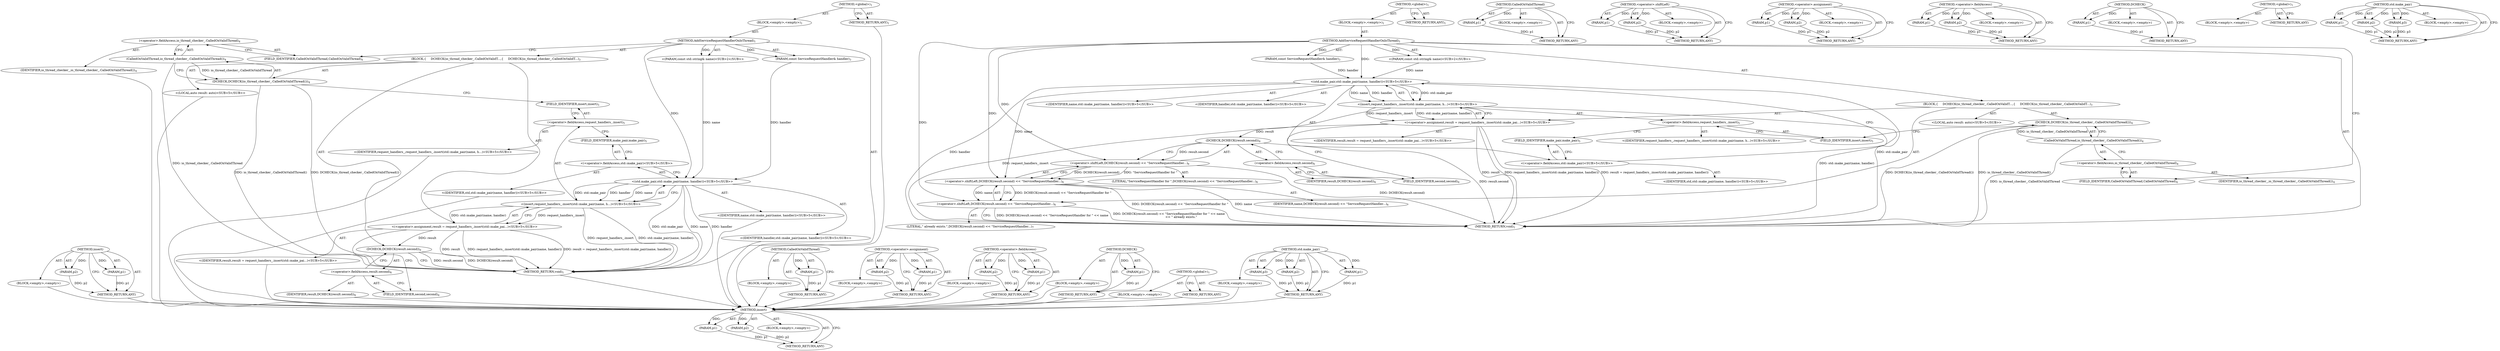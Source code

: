 digraph "std.make_pair" {
vulnerable_73 [label=<(METHOD,insert)>];
vulnerable_74 [label=<(PARAM,p1)>];
vulnerable_75 [label=<(PARAM,p2)>];
vulnerable_76 [label=<(BLOCK,&lt;empty&gt;,&lt;empty&gt;)>];
vulnerable_77 [label=<(METHOD_RETURN,ANY)>];
vulnerable_6 [label=<(METHOD,&lt;global&gt;)<SUB>1</SUB>>];
vulnerable_7 [label=<(BLOCK,&lt;empty&gt;,&lt;empty&gt;)<SUB>1</SUB>>];
vulnerable_8 [label=<(METHOD,AddServiceRequestHandlerOnIoThread)<SUB>1</SUB>>];
vulnerable_9 [label="<(PARAM,const std::string&amp; name)<SUB>2</SUB>>"];
vulnerable_10 [label=<(PARAM,const ServiceRequestHandler&amp; handler)<SUB>3</SUB>>];
vulnerable_11 [label=<(BLOCK,{
     DCHECK(io_thread_checker_.CalledOnValidT...,{
     DCHECK(io_thread_checker_.CalledOnValidT...)<SUB>3</SUB>>];
vulnerable_12 [label=<(DCHECK,DCHECK(io_thread_checker_.CalledOnValidThread()))<SUB>4</SUB>>];
vulnerable_13 [label=<(CalledOnValidThread,io_thread_checker_.CalledOnValidThread())<SUB>4</SUB>>];
vulnerable_14 [label=<(&lt;operator&gt;.fieldAccess,io_thread_checker_.CalledOnValidThread)<SUB>4</SUB>>];
vulnerable_15 [label=<(IDENTIFIER,io_thread_checker_,io_thread_checker_.CalledOnValidThread())<SUB>4</SUB>>];
vulnerable_16 [label=<(FIELD_IDENTIFIER,CalledOnValidThread,CalledOnValidThread)<SUB>4</SUB>>];
vulnerable_17 [label="<(LOCAL,auto result: auto)<SUB>5</SUB>>"];
vulnerable_18 [label="<(&lt;operator&gt;.assignment,result = request_handlers_.insert(std::make_pai...)<SUB>5</SUB>>"];
vulnerable_19 [label="<(IDENTIFIER,result,result = request_handlers_.insert(std::make_pai...)<SUB>5</SUB>>"];
vulnerable_20 [label="<(insert,request_handlers_.insert(std::make_pair(name, h...)<SUB>5</SUB>>"];
vulnerable_21 [label=<(&lt;operator&gt;.fieldAccess,request_handlers_.insert)<SUB>5</SUB>>];
vulnerable_22 [label="<(IDENTIFIER,request_handlers_,request_handlers_.insert(std::make_pair(name, h...)<SUB>5</SUB>>"];
vulnerable_23 [label=<(FIELD_IDENTIFIER,insert,insert)<SUB>5</SUB>>];
vulnerable_24 [label="<(std.make_pair,std::make_pair(name, handler))<SUB>5</SUB>>"];
vulnerable_25 [label="<(&lt;operator&gt;.fieldAccess,std::make_pair)<SUB>5</SUB>>"];
vulnerable_26 [label="<(IDENTIFIER,std,std::make_pair(name, handler))<SUB>5</SUB>>"];
vulnerable_27 [label=<(FIELD_IDENTIFIER,make_pair,make_pair)<SUB>5</SUB>>];
vulnerable_28 [label="<(IDENTIFIER,name,std::make_pair(name, handler))<SUB>5</SUB>>"];
vulnerable_29 [label="<(IDENTIFIER,handler,std::make_pair(name, handler))<SUB>5</SUB>>"];
vulnerable_30 [label=<(DCHECK,DCHECK(result.second))<SUB>6</SUB>>];
vulnerable_31 [label=<(&lt;operator&gt;.fieldAccess,result.second)<SUB>6</SUB>>];
vulnerable_32 [label=<(IDENTIFIER,result,DCHECK(result.second))<SUB>6</SUB>>];
vulnerable_33 [label=<(FIELD_IDENTIFIER,second,second)<SUB>6</SUB>>];
vulnerable_34 [label=<(METHOD_RETURN,void)<SUB>1</SUB>>];
vulnerable_36 [label=<(METHOD_RETURN,ANY)<SUB>1</SUB>>];
vulnerable_59 [label=<(METHOD,CalledOnValidThread)>];
vulnerable_60 [label=<(PARAM,p1)>];
vulnerable_61 [label=<(BLOCK,&lt;empty&gt;,&lt;empty&gt;)>];
vulnerable_62 [label=<(METHOD_RETURN,ANY)>];
vulnerable_68 [label=<(METHOD,&lt;operator&gt;.assignment)>];
vulnerable_69 [label=<(PARAM,p1)>];
vulnerable_70 [label=<(PARAM,p2)>];
vulnerable_71 [label=<(BLOCK,&lt;empty&gt;,&lt;empty&gt;)>];
vulnerable_72 [label=<(METHOD_RETURN,ANY)>];
vulnerable_63 [label=<(METHOD,&lt;operator&gt;.fieldAccess)>];
vulnerable_64 [label=<(PARAM,p1)>];
vulnerable_65 [label=<(PARAM,p2)>];
vulnerable_66 [label=<(BLOCK,&lt;empty&gt;,&lt;empty&gt;)>];
vulnerable_67 [label=<(METHOD_RETURN,ANY)>];
vulnerable_55 [label=<(METHOD,DCHECK)>];
vulnerable_56 [label=<(PARAM,p1)>];
vulnerable_57 [label=<(BLOCK,&lt;empty&gt;,&lt;empty&gt;)>];
vulnerable_58 [label=<(METHOD_RETURN,ANY)>];
vulnerable_49 [label=<(METHOD,&lt;global&gt;)<SUB>1</SUB>>];
vulnerable_50 [label=<(BLOCK,&lt;empty&gt;,&lt;empty&gt;)>];
vulnerable_51 [label=<(METHOD_RETURN,ANY)>];
vulnerable_78 [label=<(METHOD,std.make_pair)>];
vulnerable_79 [label=<(PARAM,p1)>];
vulnerable_80 [label=<(PARAM,p2)>];
vulnerable_81 [label=<(PARAM,p3)>];
vulnerable_82 [label=<(BLOCK,&lt;empty&gt;,&lt;empty&gt;)>];
vulnerable_83 [label=<(METHOD_RETURN,ANY)>];
fixed_83 [label=<(METHOD,insert)>];
fixed_84 [label=<(PARAM,p1)>];
fixed_85 [label=<(PARAM,p2)>];
fixed_86 [label=<(BLOCK,&lt;empty&gt;,&lt;empty&gt;)>];
fixed_87 [label=<(METHOD_RETURN,ANY)>];
fixed_6 [label=<(METHOD,&lt;global&gt;)<SUB>1</SUB>>];
fixed_7 [label=<(BLOCK,&lt;empty&gt;,&lt;empty&gt;)<SUB>1</SUB>>];
fixed_8 [label=<(METHOD,AddServiceRequestHandlerOnIoThread)<SUB>1</SUB>>];
fixed_9 [label="<(PARAM,const std::string&amp; name)<SUB>2</SUB>>"];
fixed_10 [label=<(PARAM,const ServiceRequestHandler&amp; handler)<SUB>3</SUB>>];
fixed_11 [label=<(BLOCK,{
     DCHECK(io_thread_checker_.CalledOnValidT...,{
     DCHECK(io_thread_checker_.CalledOnValidT...)<SUB>3</SUB>>];
fixed_12 [label=<(DCHECK,DCHECK(io_thread_checker_.CalledOnValidThread()))<SUB>4</SUB>>];
fixed_13 [label=<(CalledOnValidThread,io_thread_checker_.CalledOnValidThread())<SUB>4</SUB>>];
fixed_14 [label=<(&lt;operator&gt;.fieldAccess,io_thread_checker_.CalledOnValidThread)<SUB>4</SUB>>];
fixed_15 [label=<(IDENTIFIER,io_thread_checker_,io_thread_checker_.CalledOnValidThread())<SUB>4</SUB>>];
fixed_16 [label=<(FIELD_IDENTIFIER,CalledOnValidThread,CalledOnValidThread)<SUB>4</SUB>>];
fixed_17 [label="<(LOCAL,auto result: auto)<SUB>5</SUB>>"];
fixed_18 [label="<(&lt;operator&gt;.assignment,result = request_handlers_.insert(std::make_pai...)<SUB>5</SUB>>"];
fixed_19 [label="<(IDENTIFIER,result,result = request_handlers_.insert(std::make_pai...)<SUB>5</SUB>>"];
fixed_20 [label="<(insert,request_handlers_.insert(std::make_pair(name, h...)<SUB>5</SUB>>"];
fixed_21 [label=<(&lt;operator&gt;.fieldAccess,request_handlers_.insert)<SUB>5</SUB>>];
fixed_22 [label="<(IDENTIFIER,request_handlers_,request_handlers_.insert(std::make_pair(name, h...)<SUB>5</SUB>>"];
fixed_23 [label=<(FIELD_IDENTIFIER,insert,insert)<SUB>5</SUB>>];
fixed_24 [label="<(std.make_pair,std::make_pair(name, handler))<SUB>5</SUB>>"];
fixed_25 [label="<(&lt;operator&gt;.fieldAccess,std::make_pair)<SUB>5</SUB>>"];
fixed_26 [label="<(IDENTIFIER,std,std::make_pair(name, handler))<SUB>5</SUB>>"];
fixed_27 [label=<(FIELD_IDENTIFIER,make_pair,make_pair)<SUB>5</SUB>>];
fixed_28 [label="<(IDENTIFIER,name,std::make_pair(name, handler))<SUB>5</SUB>>"];
fixed_29 [label="<(IDENTIFIER,handler,std::make_pair(name, handler))<SUB>5</SUB>>"];
fixed_30 [label=<(&lt;operator&gt;.shiftLeft,DCHECK(result.second) &lt;&lt; &quot;ServiceRequestHandler...)<SUB>6</SUB>>];
fixed_31 [label=<(&lt;operator&gt;.shiftLeft,DCHECK(result.second) &lt;&lt; &quot;ServiceRequestHandler...)<SUB>6</SUB>>];
fixed_32 [label=<(&lt;operator&gt;.shiftLeft,DCHECK(result.second) &lt;&lt; &quot;ServiceRequestHandler...)<SUB>6</SUB>>];
fixed_33 [label=<(DCHECK,DCHECK(result.second))<SUB>6</SUB>>];
fixed_34 [label=<(&lt;operator&gt;.fieldAccess,result.second)<SUB>6</SUB>>];
fixed_35 [label=<(IDENTIFIER,result,DCHECK(result.second))<SUB>6</SUB>>];
fixed_36 [label=<(FIELD_IDENTIFIER,second,second)<SUB>6</SUB>>];
fixed_37 [label=<(LITERAL,&quot;ServiceRequestHandler for &quot;,DCHECK(result.second) &lt;&lt; &quot;ServiceRequestHandler...)<SUB>6</SUB>>];
fixed_38 [label=<(IDENTIFIER,name,DCHECK(result.second) &lt;&lt; &quot;ServiceRequestHandler...)<SUB>6</SUB>>];
fixed_39 [label=<(LITERAL,&quot; already exists.&quot;,DCHECK(result.second) &lt;&lt; &quot;ServiceRequestHandler...)<SUB>7</SUB>>];
fixed_40 [label=<(METHOD_RETURN,void)<SUB>1</SUB>>];
fixed_42 [label=<(METHOD_RETURN,ANY)<SUB>1</SUB>>];
fixed_69 [label=<(METHOD,CalledOnValidThread)>];
fixed_70 [label=<(PARAM,p1)>];
fixed_71 [label=<(BLOCK,&lt;empty&gt;,&lt;empty&gt;)>];
fixed_72 [label=<(METHOD_RETURN,ANY)>];
fixed_94 [label=<(METHOD,&lt;operator&gt;.shiftLeft)>];
fixed_95 [label=<(PARAM,p1)>];
fixed_96 [label=<(PARAM,p2)>];
fixed_97 [label=<(BLOCK,&lt;empty&gt;,&lt;empty&gt;)>];
fixed_98 [label=<(METHOD_RETURN,ANY)>];
fixed_78 [label=<(METHOD,&lt;operator&gt;.assignment)>];
fixed_79 [label=<(PARAM,p1)>];
fixed_80 [label=<(PARAM,p2)>];
fixed_81 [label=<(BLOCK,&lt;empty&gt;,&lt;empty&gt;)>];
fixed_82 [label=<(METHOD_RETURN,ANY)>];
fixed_73 [label=<(METHOD,&lt;operator&gt;.fieldAccess)>];
fixed_74 [label=<(PARAM,p1)>];
fixed_75 [label=<(PARAM,p2)>];
fixed_76 [label=<(BLOCK,&lt;empty&gt;,&lt;empty&gt;)>];
fixed_77 [label=<(METHOD_RETURN,ANY)>];
fixed_65 [label=<(METHOD,DCHECK)>];
fixed_66 [label=<(PARAM,p1)>];
fixed_67 [label=<(BLOCK,&lt;empty&gt;,&lt;empty&gt;)>];
fixed_68 [label=<(METHOD_RETURN,ANY)>];
fixed_59 [label=<(METHOD,&lt;global&gt;)<SUB>1</SUB>>];
fixed_60 [label=<(BLOCK,&lt;empty&gt;,&lt;empty&gt;)>];
fixed_61 [label=<(METHOD_RETURN,ANY)>];
fixed_88 [label=<(METHOD,std.make_pair)>];
fixed_89 [label=<(PARAM,p1)>];
fixed_90 [label=<(PARAM,p2)>];
fixed_91 [label=<(PARAM,p3)>];
fixed_92 [label=<(BLOCK,&lt;empty&gt;,&lt;empty&gt;)>];
fixed_93 [label=<(METHOD_RETURN,ANY)>];
vulnerable_73 -> vulnerable_74  [key=0, label="AST: "];
vulnerable_73 -> vulnerable_74  [key=1, label="DDG: "];
vulnerable_73 -> vulnerable_76  [key=0, label="AST: "];
vulnerable_73 -> vulnerable_75  [key=0, label="AST: "];
vulnerable_73 -> vulnerable_75  [key=1, label="DDG: "];
vulnerable_73 -> vulnerable_77  [key=0, label="AST: "];
vulnerable_73 -> vulnerable_77  [key=1, label="CFG: "];
vulnerable_74 -> vulnerable_77  [key=0, label="DDG: p1"];
vulnerable_75 -> vulnerable_77  [key=0, label="DDG: p2"];
vulnerable_76 -> fixed_83  [key=0];
vulnerable_77 -> fixed_83  [key=0];
vulnerable_6 -> vulnerable_7  [key=0, label="AST: "];
vulnerable_6 -> vulnerable_36  [key=0, label="AST: "];
vulnerable_6 -> vulnerable_36  [key=1, label="CFG: "];
vulnerable_7 -> vulnerable_8  [key=0, label="AST: "];
vulnerable_8 -> vulnerable_9  [key=0, label="AST: "];
vulnerable_8 -> vulnerable_9  [key=1, label="DDG: "];
vulnerable_8 -> vulnerable_10  [key=0, label="AST: "];
vulnerable_8 -> vulnerable_10  [key=1, label="DDG: "];
vulnerable_8 -> vulnerable_11  [key=0, label="AST: "];
vulnerable_8 -> vulnerable_34  [key=0, label="AST: "];
vulnerable_8 -> vulnerable_16  [key=0, label="CFG: "];
vulnerable_8 -> vulnerable_24  [key=0, label="DDG: "];
vulnerable_9 -> vulnerable_24  [key=0, label="DDG: name"];
vulnerable_10 -> vulnerable_24  [key=0, label="DDG: handler"];
vulnerable_11 -> vulnerable_12  [key=0, label="AST: "];
vulnerable_11 -> vulnerable_17  [key=0, label="AST: "];
vulnerable_11 -> vulnerable_18  [key=0, label="AST: "];
vulnerable_11 -> vulnerable_30  [key=0, label="AST: "];
vulnerable_12 -> vulnerable_13  [key=0, label="AST: "];
vulnerable_12 -> vulnerable_23  [key=0, label="CFG: "];
vulnerable_12 -> vulnerable_34  [key=0, label="DDG: io_thread_checker_.CalledOnValidThread()"];
vulnerable_12 -> vulnerable_34  [key=1, label="DDG: DCHECK(io_thread_checker_.CalledOnValidThread())"];
vulnerable_13 -> vulnerable_14  [key=0, label="AST: "];
vulnerable_13 -> vulnerable_12  [key=0, label="CFG: "];
vulnerable_13 -> vulnerable_12  [key=1, label="DDG: io_thread_checker_.CalledOnValidThread"];
vulnerable_13 -> vulnerable_34  [key=0, label="DDG: io_thread_checker_.CalledOnValidThread"];
vulnerable_14 -> vulnerable_15  [key=0, label="AST: "];
vulnerable_14 -> vulnerable_16  [key=0, label="AST: "];
vulnerable_14 -> vulnerable_13  [key=0, label="CFG: "];
vulnerable_15 -> fixed_83  [key=0];
vulnerable_16 -> vulnerable_14  [key=0, label="CFG: "];
vulnerable_17 -> fixed_83  [key=0];
vulnerable_18 -> vulnerable_19  [key=0, label="AST: "];
vulnerable_18 -> vulnerable_20  [key=0, label="AST: "];
vulnerable_18 -> vulnerable_33  [key=0, label="CFG: "];
vulnerable_18 -> vulnerable_34  [key=0, label="DDG: result"];
vulnerable_18 -> vulnerable_34  [key=1, label="DDG: request_handlers_.insert(std::make_pair(name, handler))"];
vulnerable_18 -> vulnerable_34  [key=2, label="DDG: result = request_handlers_.insert(std::make_pair(name, handler))"];
vulnerable_18 -> vulnerable_30  [key=0, label="DDG: result"];
vulnerable_19 -> fixed_83  [key=0];
vulnerable_20 -> vulnerable_21  [key=0, label="AST: "];
vulnerable_20 -> vulnerable_24  [key=0, label="AST: "];
vulnerable_20 -> vulnerable_18  [key=0, label="CFG: "];
vulnerable_20 -> vulnerable_18  [key=1, label="DDG: request_handlers_.insert"];
vulnerable_20 -> vulnerable_18  [key=2, label="DDG: std::make_pair(name, handler)"];
vulnerable_20 -> vulnerable_34  [key=0, label="DDG: request_handlers_.insert"];
vulnerable_20 -> vulnerable_34  [key=1, label="DDG: std::make_pair(name, handler)"];
vulnerable_21 -> vulnerable_22  [key=0, label="AST: "];
vulnerable_21 -> vulnerable_23  [key=0, label="AST: "];
vulnerable_21 -> vulnerable_27  [key=0, label="CFG: "];
vulnerable_22 -> fixed_83  [key=0];
vulnerable_23 -> vulnerable_21  [key=0, label="CFG: "];
vulnerable_24 -> vulnerable_25  [key=0, label="AST: "];
vulnerable_24 -> vulnerable_28  [key=0, label="AST: "];
vulnerable_24 -> vulnerable_29  [key=0, label="AST: "];
vulnerable_24 -> vulnerable_20  [key=0, label="CFG: "];
vulnerable_24 -> vulnerable_20  [key=1, label="DDG: std::make_pair"];
vulnerable_24 -> vulnerable_20  [key=2, label="DDG: name"];
vulnerable_24 -> vulnerable_20  [key=3, label="DDG: handler"];
vulnerable_24 -> vulnerable_34  [key=0, label="DDG: std::make_pair"];
vulnerable_24 -> vulnerable_34  [key=1, label="DDG: name"];
vulnerable_24 -> vulnerable_34  [key=2, label="DDG: handler"];
vulnerable_25 -> vulnerable_26  [key=0, label="AST: "];
vulnerable_25 -> vulnerable_27  [key=0, label="AST: "];
vulnerable_25 -> vulnerable_24  [key=0, label="CFG: "];
vulnerable_26 -> fixed_83  [key=0];
vulnerable_27 -> vulnerable_25  [key=0, label="CFG: "];
vulnerable_28 -> fixed_83  [key=0];
vulnerable_29 -> fixed_83  [key=0];
vulnerable_30 -> vulnerable_31  [key=0, label="AST: "];
vulnerable_30 -> vulnerable_34  [key=0, label="CFG: "];
vulnerable_30 -> vulnerable_34  [key=1, label="DDG: result.second"];
vulnerable_30 -> vulnerable_34  [key=2, label="DDG: DCHECK(result.second)"];
vulnerable_31 -> vulnerable_32  [key=0, label="AST: "];
vulnerable_31 -> vulnerable_33  [key=0, label="AST: "];
vulnerable_31 -> vulnerable_30  [key=0, label="CFG: "];
vulnerable_32 -> fixed_83  [key=0];
vulnerable_33 -> vulnerable_31  [key=0, label="CFG: "];
vulnerable_34 -> fixed_83  [key=0];
vulnerable_36 -> fixed_83  [key=0];
vulnerable_59 -> vulnerable_60  [key=0, label="AST: "];
vulnerable_59 -> vulnerable_60  [key=1, label="DDG: "];
vulnerable_59 -> vulnerable_61  [key=0, label="AST: "];
vulnerable_59 -> vulnerable_62  [key=0, label="AST: "];
vulnerable_59 -> vulnerable_62  [key=1, label="CFG: "];
vulnerable_60 -> vulnerable_62  [key=0, label="DDG: p1"];
vulnerable_61 -> fixed_83  [key=0];
vulnerable_62 -> fixed_83  [key=0];
vulnerable_68 -> vulnerable_69  [key=0, label="AST: "];
vulnerable_68 -> vulnerable_69  [key=1, label="DDG: "];
vulnerable_68 -> vulnerable_71  [key=0, label="AST: "];
vulnerable_68 -> vulnerable_70  [key=0, label="AST: "];
vulnerable_68 -> vulnerable_70  [key=1, label="DDG: "];
vulnerable_68 -> vulnerable_72  [key=0, label="AST: "];
vulnerable_68 -> vulnerable_72  [key=1, label="CFG: "];
vulnerable_69 -> vulnerable_72  [key=0, label="DDG: p1"];
vulnerable_70 -> vulnerable_72  [key=0, label="DDG: p2"];
vulnerable_71 -> fixed_83  [key=0];
vulnerable_72 -> fixed_83  [key=0];
vulnerable_63 -> vulnerable_64  [key=0, label="AST: "];
vulnerable_63 -> vulnerable_64  [key=1, label="DDG: "];
vulnerable_63 -> vulnerable_66  [key=0, label="AST: "];
vulnerable_63 -> vulnerable_65  [key=0, label="AST: "];
vulnerable_63 -> vulnerable_65  [key=1, label="DDG: "];
vulnerable_63 -> vulnerable_67  [key=0, label="AST: "];
vulnerable_63 -> vulnerable_67  [key=1, label="CFG: "];
vulnerable_64 -> vulnerable_67  [key=0, label="DDG: p1"];
vulnerable_65 -> vulnerable_67  [key=0, label="DDG: p2"];
vulnerable_66 -> fixed_83  [key=0];
vulnerable_67 -> fixed_83  [key=0];
vulnerable_55 -> vulnerable_56  [key=0, label="AST: "];
vulnerable_55 -> vulnerable_56  [key=1, label="DDG: "];
vulnerable_55 -> vulnerable_57  [key=0, label="AST: "];
vulnerable_55 -> vulnerable_58  [key=0, label="AST: "];
vulnerable_55 -> vulnerable_58  [key=1, label="CFG: "];
vulnerable_56 -> vulnerable_58  [key=0, label="DDG: p1"];
vulnerable_57 -> fixed_83  [key=0];
vulnerable_58 -> fixed_83  [key=0];
vulnerable_49 -> vulnerable_50  [key=0, label="AST: "];
vulnerable_49 -> vulnerable_51  [key=0, label="AST: "];
vulnerable_49 -> vulnerable_51  [key=1, label="CFG: "];
vulnerable_50 -> fixed_83  [key=0];
vulnerable_51 -> fixed_83  [key=0];
vulnerable_78 -> vulnerable_79  [key=0, label="AST: "];
vulnerable_78 -> vulnerable_79  [key=1, label="DDG: "];
vulnerable_78 -> vulnerable_82  [key=0, label="AST: "];
vulnerable_78 -> vulnerable_80  [key=0, label="AST: "];
vulnerable_78 -> vulnerable_80  [key=1, label="DDG: "];
vulnerable_78 -> vulnerable_83  [key=0, label="AST: "];
vulnerable_78 -> vulnerable_83  [key=1, label="CFG: "];
vulnerable_78 -> vulnerable_81  [key=0, label="AST: "];
vulnerable_78 -> vulnerable_81  [key=1, label="DDG: "];
vulnerable_79 -> vulnerable_83  [key=0, label="DDG: p1"];
vulnerable_80 -> vulnerable_83  [key=0, label="DDG: p2"];
vulnerable_81 -> vulnerable_83  [key=0, label="DDG: p3"];
vulnerable_82 -> fixed_83  [key=0];
vulnerable_83 -> fixed_83  [key=0];
fixed_83 -> fixed_84  [key=0, label="AST: "];
fixed_83 -> fixed_84  [key=1, label="DDG: "];
fixed_83 -> fixed_86  [key=0, label="AST: "];
fixed_83 -> fixed_85  [key=0, label="AST: "];
fixed_83 -> fixed_85  [key=1, label="DDG: "];
fixed_83 -> fixed_87  [key=0, label="AST: "];
fixed_83 -> fixed_87  [key=1, label="CFG: "];
fixed_84 -> fixed_87  [key=0, label="DDG: p1"];
fixed_85 -> fixed_87  [key=0, label="DDG: p2"];
fixed_6 -> fixed_7  [key=0, label="AST: "];
fixed_6 -> fixed_42  [key=0, label="AST: "];
fixed_6 -> fixed_42  [key=1, label="CFG: "];
fixed_7 -> fixed_8  [key=0, label="AST: "];
fixed_8 -> fixed_9  [key=0, label="AST: "];
fixed_8 -> fixed_9  [key=1, label="DDG: "];
fixed_8 -> fixed_10  [key=0, label="AST: "];
fixed_8 -> fixed_10  [key=1, label="DDG: "];
fixed_8 -> fixed_11  [key=0, label="AST: "];
fixed_8 -> fixed_40  [key=0, label="AST: "];
fixed_8 -> fixed_16  [key=0, label="CFG: "];
fixed_8 -> fixed_30  [key=0, label="DDG: "];
fixed_8 -> fixed_31  [key=0, label="DDG: "];
fixed_8 -> fixed_24  [key=0, label="DDG: "];
fixed_8 -> fixed_32  [key=0, label="DDG: "];
fixed_9 -> fixed_24  [key=0, label="DDG: name"];
fixed_10 -> fixed_24  [key=0, label="DDG: handler"];
fixed_11 -> fixed_12  [key=0, label="AST: "];
fixed_11 -> fixed_17  [key=0, label="AST: "];
fixed_11 -> fixed_18  [key=0, label="AST: "];
fixed_11 -> fixed_30  [key=0, label="AST: "];
fixed_12 -> fixed_13  [key=0, label="AST: "];
fixed_12 -> fixed_23  [key=0, label="CFG: "];
fixed_12 -> fixed_40  [key=0, label="DDG: io_thread_checker_.CalledOnValidThread()"];
fixed_12 -> fixed_40  [key=1, label="DDG: DCHECK(io_thread_checker_.CalledOnValidThread())"];
fixed_13 -> fixed_14  [key=0, label="AST: "];
fixed_13 -> fixed_12  [key=0, label="CFG: "];
fixed_13 -> fixed_12  [key=1, label="DDG: io_thread_checker_.CalledOnValidThread"];
fixed_13 -> fixed_40  [key=0, label="DDG: io_thread_checker_.CalledOnValidThread"];
fixed_14 -> fixed_15  [key=0, label="AST: "];
fixed_14 -> fixed_16  [key=0, label="AST: "];
fixed_14 -> fixed_13  [key=0, label="CFG: "];
fixed_16 -> fixed_14  [key=0, label="CFG: "];
fixed_18 -> fixed_19  [key=0, label="AST: "];
fixed_18 -> fixed_20  [key=0, label="AST: "];
fixed_18 -> fixed_36  [key=0, label="CFG: "];
fixed_18 -> fixed_40  [key=0, label="DDG: result"];
fixed_18 -> fixed_40  [key=1, label="DDG: request_handlers_.insert(std::make_pair(name, handler))"];
fixed_18 -> fixed_40  [key=2, label="DDG: result = request_handlers_.insert(std::make_pair(name, handler))"];
fixed_18 -> fixed_33  [key=0, label="DDG: result"];
fixed_20 -> fixed_21  [key=0, label="AST: "];
fixed_20 -> fixed_24  [key=0, label="AST: "];
fixed_20 -> fixed_18  [key=0, label="CFG: "];
fixed_20 -> fixed_18  [key=1, label="DDG: request_handlers_.insert"];
fixed_20 -> fixed_18  [key=2, label="DDG: std::make_pair(name, handler)"];
fixed_20 -> fixed_40  [key=0, label="DDG: request_handlers_.insert"];
fixed_20 -> fixed_40  [key=1, label="DDG: std::make_pair(name, handler)"];
fixed_21 -> fixed_22  [key=0, label="AST: "];
fixed_21 -> fixed_23  [key=0, label="AST: "];
fixed_21 -> fixed_27  [key=0, label="CFG: "];
fixed_23 -> fixed_21  [key=0, label="CFG: "];
fixed_24 -> fixed_25  [key=0, label="AST: "];
fixed_24 -> fixed_28  [key=0, label="AST: "];
fixed_24 -> fixed_29  [key=0, label="AST: "];
fixed_24 -> fixed_20  [key=0, label="CFG: "];
fixed_24 -> fixed_20  [key=1, label="DDG: std::make_pair"];
fixed_24 -> fixed_20  [key=2, label="DDG: name"];
fixed_24 -> fixed_20  [key=3, label="DDG: handler"];
fixed_24 -> fixed_40  [key=0, label="DDG: std::make_pair"];
fixed_24 -> fixed_40  [key=1, label="DDG: handler"];
fixed_24 -> fixed_31  [key=0, label="DDG: name"];
fixed_25 -> fixed_26  [key=0, label="AST: "];
fixed_25 -> fixed_27  [key=0, label="AST: "];
fixed_25 -> fixed_24  [key=0, label="CFG: "];
fixed_27 -> fixed_25  [key=0, label="CFG: "];
fixed_30 -> fixed_31  [key=0, label="AST: "];
fixed_30 -> fixed_39  [key=0, label="AST: "];
fixed_30 -> fixed_40  [key=0, label="CFG: "];
fixed_30 -> fixed_40  [key=1, label="DDG: DCHECK(result.second) &lt;&lt; &quot;ServiceRequestHandler for &quot; &lt;&lt; name"];
fixed_30 -> fixed_40  [key=2, label="DDG: DCHECK(result.second) &lt;&lt; &quot;ServiceRequestHandler for &quot; &lt;&lt; name
                          &lt;&lt; &quot; already exists.&quot;"];
fixed_31 -> fixed_32  [key=0, label="AST: "];
fixed_31 -> fixed_38  [key=0, label="AST: "];
fixed_31 -> fixed_30  [key=0, label="CFG: "];
fixed_31 -> fixed_30  [key=1, label="DDG: DCHECK(result.second) &lt;&lt; &quot;ServiceRequestHandler for &quot;"];
fixed_31 -> fixed_30  [key=2, label="DDG: name"];
fixed_31 -> fixed_40  [key=0, label="DDG: DCHECK(result.second) &lt;&lt; &quot;ServiceRequestHandler for &quot;"];
fixed_31 -> fixed_40  [key=1, label="DDG: name"];
fixed_32 -> fixed_33  [key=0, label="AST: "];
fixed_32 -> fixed_37  [key=0, label="AST: "];
fixed_32 -> fixed_31  [key=0, label="CFG: "];
fixed_32 -> fixed_31  [key=1, label="DDG: DCHECK(result.second)"];
fixed_32 -> fixed_31  [key=2, label="DDG: &quot;ServiceRequestHandler for &quot;"];
fixed_32 -> fixed_40  [key=0, label="DDG: DCHECK(result.second)"];
fixed_33 -> fixed_34  [key=0, label="AST: "];
fixed_33 -> fixed_32  [key=0, label="CFG: "];
fixed_33 -> fixed_32  [key=1, label="DDG: result.second"];
fixed_33 -> fixed_40  [key=0, label="DDG: result.second"];
fixed_34 -> fixed_35  [key=0, label="AST: "];
fixed_34 -> fixed_36  [key=0, label="AST: "];
fixed_34 -> fixed_33  [key=0, label="CFG: "];
fixed_36 -> fixed_34  [key=0, label="CFG: "];
fixed_69 -> fixed_70  [key=0, label="AST: "];
fixed_69 -> fixed_70  [key=1, label="DDG: "];
fixed_69 -> fixed_71  [key=0, label="AST: "];
fixed_69 -> fixed_72  [key=0, label="AST: "];
fixed_69 -> fixed_72  [key=1, label="CFG: "];
fixed_70 -> fixed_72  [key=0, label="DDG: p1"];
fixed_94 -> fixed_95  [key=0, label="AST: "];
fixed_94 -> fixed_95  [key=1, label="DDG: "];
fixed_94 -> fixed_97  [key=0, label="AST: "];
fixed_94 -> fixed_96  [key=0, label="AST: "];
fixed_94 -> fixed_96  [key=1, label="DDG: "];
fixed_94 -> fixed_98  [key=0, label="AST: "];
fixed_94 -> fixed_98  [key=1, label="CFG: "];
fixed_95 -> fixed_98  [key=0, label="DDG: p1"];
fixed_96 -> fixed_98  [key=0, label="DDG: p2"];
fixed_78 -> fixed_79  [key=0, label="AST: "];
fixed_78 -> fixed_79  [key=1, label="DDG: "];
fixed_78 -> fixed_81  [key=0, label="AST: "];
fixed_78 -> fixed_80  [key=0, label="AST: "];
fixed_78 -> fixed_80  [key=1, label="DDG: "];
fixed_78 -> fixed_82  [key=0, label="AST: "];
fixed_78 -> fixed_82  [key=1, label="CFG: "];
fixed_79 -> fixed_82  [key=0, label="DDG: p1"];
fixed_80 -> fixed_82  [key=0, label="DDG: p2"];
fixed_73 -> fixed_74  [key=0, label="AST: "];
fixed_73 -> fixed_74  [key=1, label="DDG: "];
fixed_73 -> fixed_76  [key=0, label="AST: "];
fixed_73 -> fixed_75  [key=0, label="AST: "];
fixed_73 -> fixed_75  [key=1, label="DDG: "];
fixed_73 -> fixed_77  [key=0, label="AST: "];
fixed_73 -> fixed_77  [key=1, label="CFG: "];
fixed_74 -> fixed_77  [key=0, label="DDG: p1"];
fixed_75 -> fixed_77  [key=0, label="DDG: p2"];
fixed_65 -> fixed_66  [key=0, label="AST: "];
fixed_65 -> fixed_66  [key=1, label="DDG: "];
fixed_65 -> fixed_67  [key=0, label="AST: "];
fixed_65 -> fixed_68  [key=0, label="AST: "];
fixed_65 -> fixed_68  [key=1, label="CFG: "];
fixed_66 -> fixed_68  [key=0, label="DDG: p1"];
fixed_59 -> fixed_60  [key=0, label="AST: "];
fixed_59 -> fixed_61  [key=0, label="AST: "];
fixed_59 -> fixed_61  [key=1, label="CFG: "];
fixed_88 -> fixed_89  [key=0, label="AST: "];
fixed_88 -> fixed_89  [key=1, label="DDG: "];
fixed_88 -> fixed_92  [key=0, label="AST: "];
fixed_88 -> fixed_90  [key=0, label="AST: "];
fixed_88 -> fixed_90  [key=1, label="DDG: "];
fixed_88 -> fixed_93  [key=0, label="AST: "];
fixed_88 -> fixed_93  [key=1, label="CFG: "];
fixed_88 -> fixed_91  [key=0, label="AST: "];
fixed_88 -> fixed_91  [key=1, label="DDG: "];
fixed_89 -> fixed_93  [key=0, label="DDG: p1"];
fixed_90 -> fixed_93  [key=0, label="DDG: p2"];
fixed_91 -> fixed_93  [key=0, label="DDG: p3"];
}
